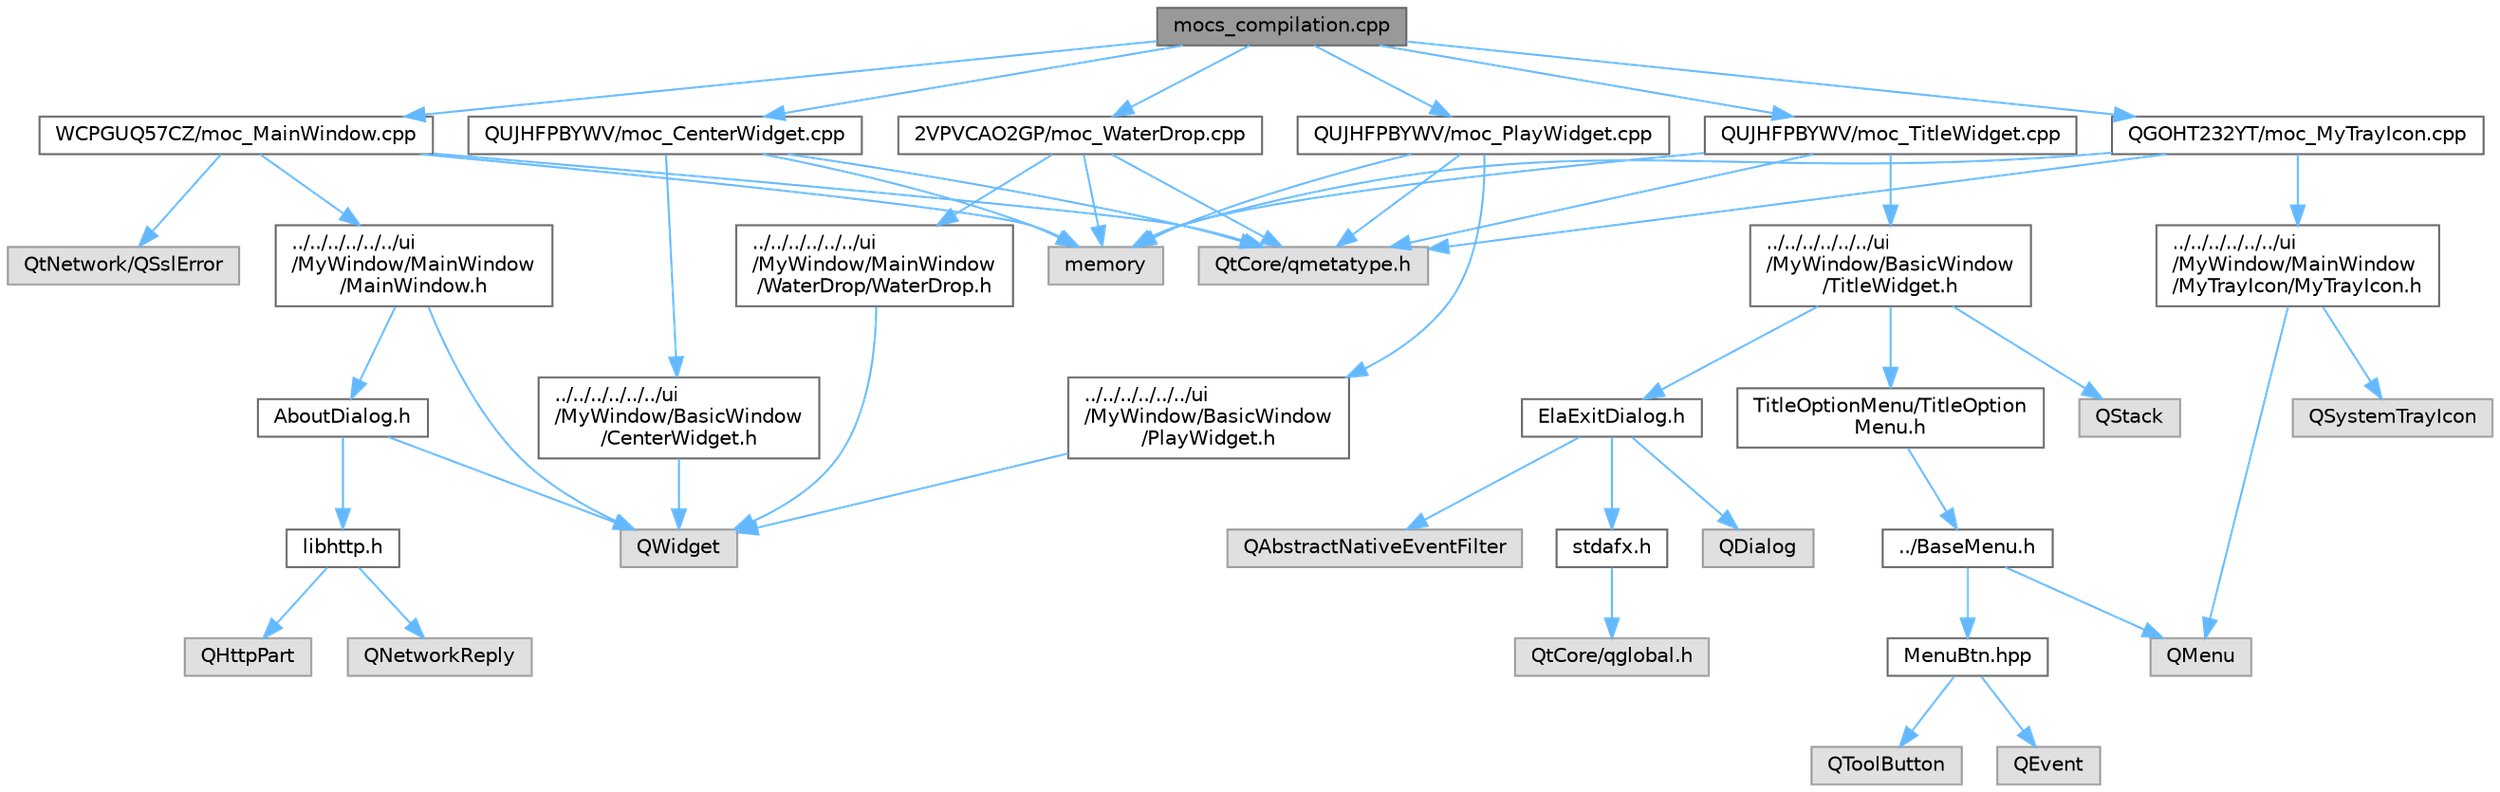 digraph "mocs_compilation.cpp"
{
 // LATEX_PDF_SIZE
  bgcolor="transparent";
  edge [fontname=Helvetica,fontsize=10,labelfontname=Helvetica,labelfontsize=10];
  node [fontname=Helvetica,fontsize=10,shape=box,height=0.2,width=0.4];
  Node1 [id="Node000001",label="mocs_compilation.cpp",height=0.2,width=0.4,color="gray40", fillcolor="grey60", style="filled", fontcolor="black",tooltip=" "];
  Node1 -> Node2 [id="edge1_Node000001_Node000002",color="steelblue1",style="solid",tooltip=" "];
  Node2 [id="Node000002",label="QUJHFPBYWV/moc_CenterWidget.cpp",height=0.2,width=0.4,color="grey40", fillcolor="white", style="filled",URL="$build_2_desktop___qt__6__6__2___min_g_w__64__bit-_release_2ui_2_my_window_2_my_window__autogen_28ffa86878a5ccd6df3e8df43d9b7f2fe.html",tooltip=" "];
  Node2 -> Node3 [id="edge2_Node000002_Node000003",color="steelblue1",style="solid",tooltip=" "];
  Node3 [id="Node000003",label="../../../../../../ui\l/MyWindow/BasicWindow\l/CenterWidget.h",height=0.2,width=0.4,color="grey40", fillcolor="white", style="filled",URL="$_center_widget_8h.html",tooltip="定义 CenterWidget 类，提供带线性渐变阴影的中心控件"];
  Node3 -> Node4 [id="edge3_Node000003_Node000004",color="steelblue1",style="solid",tooltip=" "];
  Node4 [id="Node000004",label="QWidget",height=0.2,width=0.4,color="grey60", fillcolor="#E0E0E0", style="filled",tooltip=" "];
  Node2 -> Node5 [id="edge4_Node000002_Node000005",color="steelblue1",style="solid",tooltip=" "];
  Node5 [id="Node000005",label="QtCore/qmetatype.h",height=0.2,width=0.4,color="grey60", fillcolor="#E0E0E0", style="filled",tooltip=" "];
  Node2 -> Node6 [id="edge5_Node000002_Node000006",color="steelblue1",style="solid",tooltip=" "];
  Node6 [id="Node000006",label="memory",height=0.2,width=0.4,color="grey60", fillcolor="#E0E0E0", style="filled",tooltip=" "];
  Node1 -> Node7 [id="edge6_Node000001_Node000007",color="steelblue1",style="solid",tooltip=" "];
  Node7 [id="Node000007",label="QUJHFPBYWV/moc_PlayWidget.cpp",height=0.2,width=0.4,color="grey40", fillcolor="white", style="filled",URL="$build_2_desktop___qt__6__6__2___min_g_w__64__bit-_release_2ui_2_my_window_2_my_window__autogen_29231c32f293b033c89912813f1e94f8a.html",tooltip=" "];
  Node7 -> Node8 [id="edge7_Node000007_Node000008",color="steelblue1",style="solid",tooltip=" "];
  Node8 [id="Node000008",label="../../../../../../ui\l/MyWindow/BasicWindow\l/PlayWidget.h",height=0.2,width=0.4,color="grey40", fillcolor="white", style="filled",URL="$_play_widget_8h.html",tooltip="定义 PlayWidget 类，提供带圆角阴影和双击信号的播放控件"];
  Node8 -> Node4 [id="edge8_Node000008_Node000004",color="steelblue1",style="solid",tooltip=" "];
  Node7 -> Node5 [id="edge9_Node000007_Node000005",color="steelblue1",style="solid",tooltip=" "];
  Node7 -> Node6 [id="edge10_Node000007_Node000006",color="steelblue1",style="solid",tooltip=" "];
  Node1 -> Node9 [id="edge11_Node000001_Node000009",color="steelblue1",style="solid",tooltip=" "];
  Node9 [id="Node000009",label="QUJHFPBYWV/moc_TitleWidget.cpp",height=0.2,width=0.4,color="grey40", fillcolor="white", style="filled",URL="$build_2_desktop___qt__6__6__2___min_g_w__64__bit-_release_2ui_2_my_window_2_my_window__autogen_26e0ccb506b9e09e0810cd50e4bced01d.html",tooltip=" "];
  Node9 -> Node10 [id="edge12_Node000009_Node000010",color="steelblue1",style="solid",tooltip=" "];
  Node10 [id="Node000010",label="../../../../../../ui\l/MyWindow/BasicWindow\l/TitleWidget.h",height=0.2,width=0.4,color="grey40", fillcolor="white", style="filled",URL="$_title_widget_8h.html",tooltip="定义 TitleWidget 类，提供标题栏功能和界面导航管理"];
  Node10 -> Node11 [id="edge13_Node000010_Node000011",color="steelblue1",style="solid",tooltip=" "];
  Node11 [id="Node000011",label="QStack",height=0.2,width=0.4,color="grey60", fillcolor="#E0E0E0", style="filled",tooltip=" "];
  Node10 -> Node12 [id="edge14_Node000010_Node000012",color="steelblue1",style="solid",tooltip=" "];
  Node12 [id="Node000012",label="TitleOptionMenu/TitleOption\lMenu.h",height=0.2,width=0.4,color="grey40", fillcolor="white", style="filled",URL="$_title_option_menu_8h.html",tooltip="定义 TitleOptionMenu 类，提供标题栏选项菜单功能"];
  Node12 -> Node13 [id="edge15_Node000012_Node000013",color="steelblue1",style="solid",tooltip=" "];
  Node13 [id="Node000013",label="../BaseMenu.h",height=0.2,width=0.4,color="grey40", fillcolor="white", style="filled",URL="$_base_menu_8h.html",tooltip="定义 BaseMenu 类，提供菜单基类功能"];
  Node13 -> Node14 [id="edge16_Node000013_Node000014",color="steelblue1",style="solid",tooltip=" "];
  Node14 [id="Node000014",label="MenuBtn.hpp",height=0.2,width=0.4,color="grey40", fillcolor="white", style="filled",URL="$_menu_btn_8hpp.html",tooltip="定义 MenuBtn 类，提供自定义菜单按钮功能"];
  Node14 -> Node15 [id="edge17_Node000014_Node000015",color="steelblue1",style="solid",tooltip=" "];
  Node15 [id="Node000015",label="QToolButton",height=0.2,width=0.4,color="grey60", fillcolor="#E0E0E0", style="filled",tooltip=" "];
  Node14 -> Node16 [id="edge18_Node000014_Node000016",color="steelblue1",style="solid",tooltip=" "];
  Node16 [id="Node000016",label="QEvent",height=0.2,width=0.4,color="grey60", fillcolor="#E0E0E0", style="filled",tooltip=" "];
  Node13 -> Node17 [id="edge19_Node000013_Node000017",color="steelblue1",style="solid",tooltip=" "];
  Node17 [id="Node000017",label="QMenu",height=0.2,width=0.4,color="grey60", fillcolor="#E0E0E0", style="filled",tooltip=" "];
  Node10 -> Node18 [id="edge20_Node000010_Node000018",color="steelblue1",style="solid",tooltip=" "];
  Node18 [id="Node000018",label="ElaExitDialog.h",height=0.2,width=0.4,color="grey40", fillcolor="white", style="filled",URL="$_ela_exit_dialog_8h.html",tooltip="定义 ElaExitDialog 类，提供退出对话框功能"];
  Node18 -> Node19 [id="edge21_Node000018_Node000019",color="steelblue1",style="solid",tooltip=" "];
  Node19 [id="Node000019",label="QAbstractNativeEventFilter",height=0.2,width=0.4,color="grey60", fillcolor="#E0E0E0", style="filled",tooltip=" "];
  Node18 -> Node20 [id="edge22_Node000018_Node000020",color="steelblue1",style="solid",tooltip=" "];
  Node20 [id="Node000020",label="QDialog",height=0.2,width=0.4,color="grey60", fillcolor="#E0E0E0", style="filled",tooltip=" "];
  Node18 -> Node21 [id="edge23_Node000018_Node000021",color="steelblue1",style="solid",tooltip=" "];
  Node21 [id="Node000021",label="stdafx.h",height=0.2,width=0.4,color="grey40", fillcolor="white", style="filled",URL="$stdafx_8h.html",tooltip=" "];
  Node21 -> Node22 [id="edge24_Node000021_Node000022",color="steelblue1",style="solid",tooltip=" "];
  Node22 [id="Node000022",label="QtCore/qglobal.h",height=0.2,width=0.4,color="grey60", fillcolor="#E0E0E0", style="filled",tooltip=" "];
  Node9 -> Node5 [id="edge25_Node000009_Node000005",color="steelblue1",style="solid",tooltip=" "];
  Node9 -> Node6 [id="edge26_Node000009_Node000006",color="steelblue1",style="solid",tooltip=" "];
  Node1 -> Node23 [id="edge27_Node000001_Node000023",color="steelblue1",style="solid",tooltip=" "];
  Node23 [id="Node000023",label="WCPGUQ57CZ/moc_MainWindow.cpp",height=0.2,width=0.4,color="grey40", fillcolor="white", style="filled",URL="$build_2_desktop___qt__6__6__2___min_g_w__64__bit-_release_2ui_2_my_window_2_my_window__autogen_21ed09dc5ce68a4a6bb0cb2bda21865f4.html",tooltip=" "];
  Node23 -> Node24 [id="edge28_Node000023_Node000024",color="steelblue1",style="solid",tooltip=" "];
  Node24 [id="Node000024",label="../../../../../../ui\l/MyWindow/MainWindow\l/MainWindow.h",height=0.2,width=0.4,color="grey40", fillcolor="white", style="filled",URL="$_main_window_8h.html",tooltip="定义 MainWindow 类，提供主窗口功能和交互"];
  Node24 -> Node4 [id="edge29_Node000024_Node000004",color="steelblue1",style="solid",tooltip=" "];
  Node24 -> Node25 [id="edge30_Node000024_Node000025",color="steelblue1",style="solid",tooltip=" "];
  Node25 [id="Node000025",label="AboutDialog.h",height=0.2,width=0.4,color="grey40", fillcolor="white", style="filled",URL="$_about_dialog_8h.html",tooltip="定义 AboutDialog 类，提供关于对话框功能"];
  Node25 -> Node4 [id="edge31_Node000025_Node000004",color="steelblue1",style="solid",tooltip=" "];
  Node25 -> Node26 [id="edge32_Node000025_Node000026",color="steelblue1",style="solid",tooltip=" "];
  Node26 [id="Node000026",label="libhttp.h",height=0.2,width=0.4,color="grey40", fillcolor="white", style="filled",URL="$libhttp_8h.html",tooltip=" "];
  Node26 -> Node27 [id="edge33_Node000026_Node000027",color="steelblue1",style="solid",tooltip=" "];
  Node27 [id="Node000027",label="QNetworkReply",height=0.2,width=0.4,color="grey60", fillcolor="#E0E0E0", style="filled",tooltip=" "];
  Node26 -> Node28 [id="edge34_Node000026_Node000028",color="steelblue1",style="solid",tooltip=" "];
  Node28 [id="Node000028",label="QHttpPart",height=0.2,width=0.4,color="grey60", fillcolor="#E0E0E0", style="filled",tooltip=" "];
  Node23 -> Node29 [id="edge35_Node000023_Node000029",color="steelblue1",style="solid",tooltip=" "];
  Node29 [id="Node000029",label="QtNetwork/QSslError",height=0.2,width=0.4,color="grey60", fillcolor="#E0E0E0", style="filled",tooltip=" "];
  Node23 -> Node5 [id="edge36_Node000023_Node000005",color="steelblue1",style="solid",tooltip=" "];
  Node23 -> Node6 [id="edge37_Node000023_Node000006",color="steelblue1",style="solid",tooltip=" "];
  Node1 -> Node30 [id="edge38_Node000001_Node000030",color="steelblue1",style="solid",tooltip=" "];
  Node30 [id="Node000030",label="QGOHT232YT/moc_MyTrayIcon.cpp",height=0.2,width=0.4,color="grey40", fillcolor="white", style="filled",URL="$build_2_desktop___qt__6__6__2___min_g_w__64__bit-_release_2ui_2_my_window_2_my_window__autogen_246b869b6ccd8b54b0bf939e72a2449d9.html",tooltip=" "];
  Node30 -> Node31 [id="edge39_Node000030_Node000031",color="steelblue1",style="solid",tooltip=" "];
  Node31 [id="Node000031",label="../../../../../../ui\l/MyWindow/MainWindow\l/MyTrayIcon/MyTrayIcon.h",height=0.2,width=0.4,color="grey40", fillcolor="white", style="filled",URL="$_my_tray_icon_8h.html",tooltip="定义 MyTrayIcon 类，提供系统托盘图标功能"];
  Node31 -> Node32 [id="edge40_Node000031_Node000032",color="steelblue1",style="solid",tooltip=" "];
  Node32 [id="Node000032",label="QSystemTrayIcon",height=0.2,width=0.4,color="grey60", fillcolor="#E0E0E0", style="filled",tooltip=" "];
  Node31 -> Node17 [id="edge41_Node000031_Node000017",color="steelblue1",style="solid",tooltip=" "];
  Node30 -> Node5 [id="edge42_Node000030_Node000005",color="steelblue1",style="solid",tooltip=" "];
  Node30 -> Node6 [id="edge43_Node000030_Node000006",color="steelblue1",style="solid",tooltip=" "];
  Node1 -> Node33 [id="edge44_Node000001_Node000033",color="steelblue1",style="solid",tooltip=" "];
  Node33 [id="Node000033",label="2VPVCAO2GP/moc_WaterDrop.cpp",height=0.2,width=0.4,color="grey40", fillcolor="white", style="filled",URL="$build_2_desktop___qt__6__6__2___min_g_w__64__bit-_release_2ui_2_my_window_2_my_window__autogen_2e132eaea434431ac4f11a1107e9e87c7.html",tooltip=" "];
  Node33 -> Node34 [id="edge45_Node000033_Node000034",color="steelblue1",style="solid",tooltip=" "];
  Node34 [id="Node000034",label="../../../../../../ui\l/MyWindow/MainWindow\l/WaterDrop/WaterDrop.h",height=0.2,width=0.4,color="grey40", fillcolor="white", style="filled",URL="$_water_drop_8h.html",tooltip="定义 WaterDrop 类，提供水滴动画效果"];
  Node34 -> Node4 [id="edge46_Node000034_Node000004",color="steelblue1",style="solid",tooltip=" "];
  Node33 -> Node5 [id="edge47_Node000033_Node000005",color="steelblue1",style="solid",tooltip=" "];
  Node33 -> Node6 [id="edge48_Node000033_Node000006",color="steelblue1",style="solid",tooltip=" "];
}
